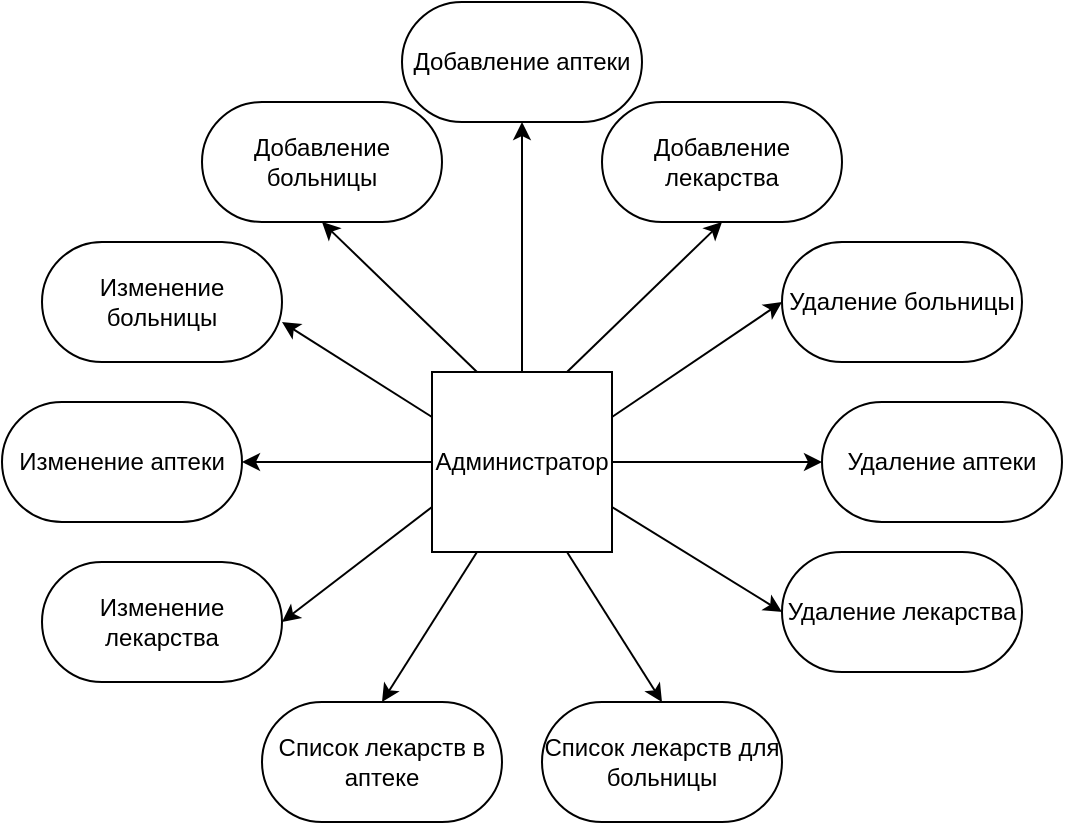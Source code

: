 <mxfile version="15.2.5" type="device"><diagram id="GcmjGzUl3sYKfJTroW20" name="Page-1"><mxGraphModel dx="868" dy="450" grid="1" gridSize="10" guides="1" tooltips="1" connect="1" arrows="1" fold="1" page="1" pageScale="1" pageWidth="827" pageHeight="1169" math="0" shadow="0"><root><mxCell id="0"/><mxCell id="1" parent="0"/><mxCell id="hnkYWoujcaqBXIrFlYPl-1" value="&lt;font style=&quot;vertical-align: inherit&quot;&gt;&lt;font style=&quot;vertical-align: inherit&quot;&gt;Добавление больницы&lt;/font&gt;&lt;/font&gt;" style="rounded=1;whiteSpace=wrap;html=1;arcSize=50;" vertex="1" parent="1"><mxGeometry x="260" y="90" width="120" height="60" as="geometry"/></mxCell><mxCell id="hnkYWoujcaqBXIrFlYPl-2" value="Добавление аптеки" style="rounded=1;whiteSpace=wrap;html=1;arcSize=50;" vertex="1" parent="1"><mxGeometry x="360" y="40" width="120" height="60" as="geometry"/></mxCell><mxCell id="hnkYWoujcaqBXIrFlYPl-3" value="Добавление лекарства" style="rounded=1;whiteSpace=wrap;html=1;arcSize=50;" vertex="1" parent="1"><mxGeometry x="460" y="90" width="120" height="60" as="geometry"/></mxCell><mxCell id="hnkYWoujcaqBXIrFlYPl-4" value="Изменение больницы" style="rounded=1;whiteSpace=wrap;html=1;arcSize=50;" vertex="1" parent="1"><mxGeometry x="180" y="160" width="120" height="60" as="geometry"/></mxCell><mxCell id="hnkYWoujcaqBXIrFlYPl-5" value="Изменение аптеки" style="rounded=1;whiteSpace=wrap;html=1;arcSize=50;" vertex="1" parent="1"><mxGeometry x="160" y="240" width="120" height="60" as="geometry"/></mxCell><mxCell id="hnkYWoujcaqBXIrFlYPl-6" value="Изменение лекарства" style="rounded=1;whiteSpace=wrap;html=1;arcSize=50;" vertex="1" parent="1"><mxGeometry x="180" y="320" width="120" height="60" as="geometry"/></mxCell><mxCell id="hnkYWoujcaqBXIrFlYPl-7" value="Удаление больницы" style="rounded=1;whiteSpace=wrap;html=1;arcSize=50;" vertex="1" parent="1"><mxGeometry x="550" y="160" width="120" height="60" as="geometry"/></mxCell><mxCell id="hnkYWoujcaqBXIrFlYPl-8" value="Удаление аптеки" style="rounded=1;whiteSpace=wrap;html=1;arcSize=50;" vertex="1" parent="1"><mxGeometry x="570" y="240" width="120" height="60" as="geometry"/></mxCell><mxCell id="hnkYWoujcaqBXIrFlYPl-9" value="Удаление лекарства" style="rounded=1;whiteSpace=wrap;html=1;arcSize=50;" vertex="1" parent="1"><mxGeometry x="550" y="315" width="120" height="60" as="geometry"/></mxCell><mxCell id="hnkYWoujcaqBXIrFlYPl-10" value="Список лекарств для больницы" style="rounded=1;whiteSpace=wrap;html=1;arcSize=50;" vertex="1" parent="1"><mxGeometry x="430" y="390" width="120" height="60" as="geometry"/></mxCell><mxCell id="hnkYWoujcaqBXIrFlYPl-11" value="Список лекарств в аптеке" style="rounded=1;whiteSpace=wrap;html=1;arcSize=50;" vertex="1" parent="1"><mxGeometry x="290" y="390" width="120" height="60" as="geometry"/></mxCell><mxCell id="hnkYWoujcaqBXIrFlYPl-12" value="Администратор" style="rounded=0;whiteSpace=wrap;html=1;" vertex="1" parent="1"><mxGeometry x="375" y="225" width="90" height="90" as="geometry"/></mxCell><mxCell id="hnkYWoujcaqBXIrFlYPl-13" value="" style="endArrow=classic;html=1;exitX=0.5;exitY=0;exitDx=0;exitDy=0;entryX=0.5;entryY=1;entryDx=0;entryDy=0;" edge="1" parent="1" source="hnkYWoujcaqBXIrFlYPl-12" target="hnkYWoujcaqBXIrFlYPl-2"><mxGeometry width="50" height="50" relative="1" as="geometry"><mxPoint x="440" y="250" as="sourcePoint"/><mxPoint x="490" y="200" as="targetPoint"/></mxGeometry></mxCell><mxCell id="hnkYWoujcaqBXIrFlYPl-14" value="" style="endArrow=classic;html=1;exitX=1;exitY=0.5;exitDx=0;exitDy=0;entryX=0;entryY=0.5;entryDx=0;entryDy=0;" edge="1" parent="1" source="hnkYWoujcaqBXIrFlYPl-12" target="hnkYWoujcaqBXIrFlYPl-8"><mxGeometry width="50" height="50" relative="1" as="geometry"><mxPoint x="440" y="250" as="sourcePoint"/><mxPoint x="490" y="200" as="targetPoint"/></mxGeometry></mxCell><mxCell id="hnkYWoujcaqBXIrFlYPl-15" value="" style="endArrow=classic;html=1;exitX=0;exitY=0.5;exitDx=0;exitDy=0;entryX=1;entryY=0.5;entryDx=0;entryDy=0;" edge="1" parent="1" source="hnkYWoujcaqBXIrFlYPl-12" target="hnkYWoujcaqBXIrFlYPl-5"><mxGeometry width="50" height="50" relative="1" as="geometry"><mxPoint x="440" y="250" as="sourcePoint"/><mxPoint x="490" y="200" as="targetPoint"/></mxGeometry></mxCell><mxCell id="hnkYWoujcaqBXIrFlYPl-16" value="" style="endArrow=classic;html=1;entryX=0.5;entryY=1;entryDx=0;entryDy=0;exitX=0.75;exitY=0;exitDx=0;exitDy=0;" edge="1" parent="1" source="hnkYWoujcaqBXIrFlYPl-12" target="hnkYWoujcaqBXIrFlYPl-3"><mxGeometry width="50" height="50" relative="1" as="geometry"><mxPoint x="440" y="250" as="sourcePoint"/><mxPoint x="490" y="200" as="targetPoint"/></mxGeometry></mxCell><mxCell id="hnkYWoujcaqBXIrFlYPl-17" value="" style="endArrow=classic;html=1;exitX=0.25;exitY=0;exitDx=0;exitDy=0;entryX=0.5;entryY=1;entryDx=0;entryDy=0;" edge="1" parent="1" source="hnkYWoujcaqBXIrFlYPl-12" target="hnkYWoujcaqBXIrFlYPl-1"><mxGeometry width="50" height="50" relative="1" as="geometry"><mxPoint x="440" y="250" as="sourcePoint"/><mxPoint x="490" y="200" as="targetPoint"/></mxGeometry></mxCell><mxCell id="hnkYWoujcaqBXIrFlYPl-18" value="" style="endArrow=classic;html=1;exitX=1;exitY=0.25;exitDx=0;exitDy=0;entryX=0;entryY=0.5;entryDx=0;entryDy=0;" edge="1" parent="1" source="hnkYWoujcaqBXIrFlYPl-12" target="hnkYWoujcaqBXIrFlYPl-7"><mxGeometry width="50" height="50" relative="1" as="geometry"><mxPoint x="440" y="250" as="sourcePoint"/><mxPoint x="490" y="200" as="targetPoint"/></mxGeometry></mxCell><mxCell id="hnkYWoujcaqBXIrFlYPl-19" value="" style="endArrow=classic;html=1;exitX=0;exitY=0.25;exitDx=0;exitDy=0;" edge="1" parent="1" source="hnkYWoujcaqBXIrFlYPl-12"><mxGeometry width="50" height="50" relative="1" as="geometry"><mxPoint x="440" y="250" as="sourcePoint"/><mxPoint x="300" y="200" as="targetPoint"/></mxGeometry></mxCell><mxCell id="hnkYWoujcaqBXIrFlYPl-20" value="" style="endArrow=classic;html=1;exitX=0.25;exitY=1;exitDx=0;exitDy=0;entryX=0.5;entryY=0;entryDx=0;entryDy=0;" edge="1" parent="1" source="hnkYWoujcaqBXIrFlYPl-12" target="hnkYWoujcaqBXIrFlYPl-11"><mxGeometry width="50" height="50" relative="1" as="geometry"><mxPoint x="440" y="250" as="sourcePoint"/><mxPoint x="490" y="200" as="targetPoint"/></mxGeometry></mxCell><mxCell id="hnkYWoujcaqBXIrFlYPl-21" value="" style="endArrow=classic;html=1;exitX=0.75;exitY=1;exitDx=0;exitDy=0;entryX=0.5;entryY=0;entryDx=0;entryDy=0;" edge="1" parent="1" source="hnkYWoujcaqBXIrFlYPl-12" target="hnkYWoujcaqBXIrFlYPl-10"><mxGeometry width="50" height="50" relative="1" as="geometry"><mxPoint x="440" y="250" as="sourcePoint"/><mxPoint x="490" y="200" as="targetPoint"/></mxGeometry></mxCell><mxCell id="hnkYWoujcaqBXIrFlYPl-22" value="" style="endArrow=classic;html=1;exitX=0;exitY=0.75;exitDx=0;exitDy=0;entryX=1;entryY=0.5;entryDx=0;entryDy=0;" edge="1" parent="1" source="hnkYWoujcaqBXIrFlYPl-12" target="hnkYWoujcaqBXIrFlYPl-6"><mxGeometry width="50" height="50" relative="1" as="geometry"><mxPoint x="440" y="250" as="sourcePoint"/><mxPoint x="490" y="200" as="targetPoint"/></mxGeometry></mxCell><mxCell id="hnkYWoujcaqBXIrFlYPl-23" value="" style="endArrow=classic;html=1;entryX=0;entryY=0.5;entryDx=0;entryDy=0;exitX=1;exitY=0.75;exitDx=0;exitDy=0;" edge="1" parent="1" source="hnkYWoujcaqBXIrFlYPl-12" target="hnkYWoujcaqBXIrFlYPl-9"><mxGeometry width="50" height="50" relative="1" as="geometry"><mxPoint x="470" y="300" as="sourcePoint"/><mxPoint x="490" y="200" as="targetPoint"/></mxGeometry></mxCell></root></mxGraphModel></diagram></mxfile>